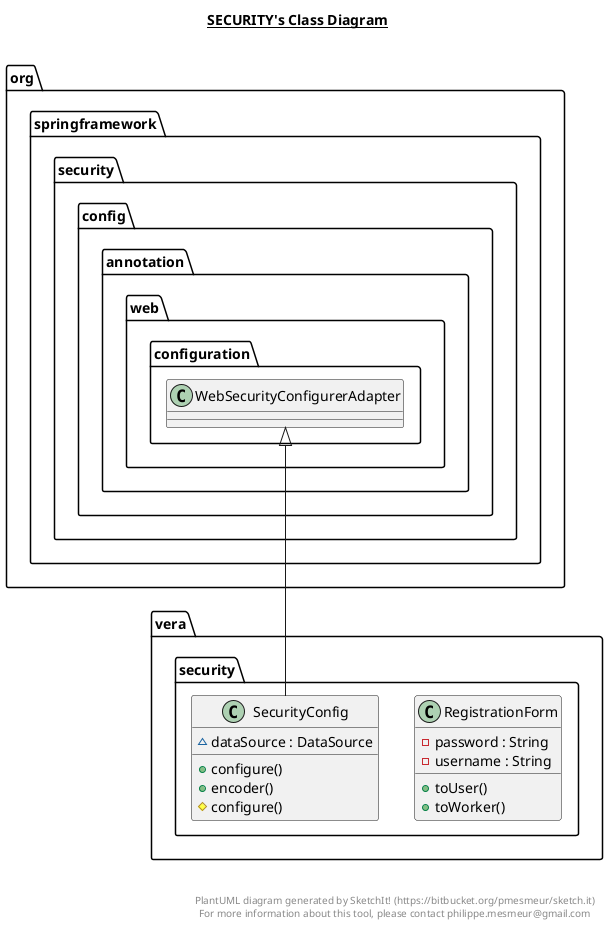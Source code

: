 @startuml

title __SECURITY's Class Diagram__\n

  namespace vera {
    namespace security {
      class vera.security.RegistrationForm {
          - password : String
          - username : String
          + toUser()
          + toWorker()
      }
    }
  }
  

  namespace vera {
    namespace security {
      class vera.security.SecurityConfig {
          ~ dataSource : DataSource
          + configure()
          + encoder()
          # configure()
      }
    }
  }
  

  vera.security.SecurityConfig -up-|> org.springframework.security.config.annotation.web.configuration.WebSecurityConfigurerAdapter


right footer


PlantUML diagram generated by SketchIt! (https://bitbucket.org/pmesmeur/sketch.it)
For more information about this tool, please contact philippe.mesmeur@gmail.com
endfooter

@enduml
